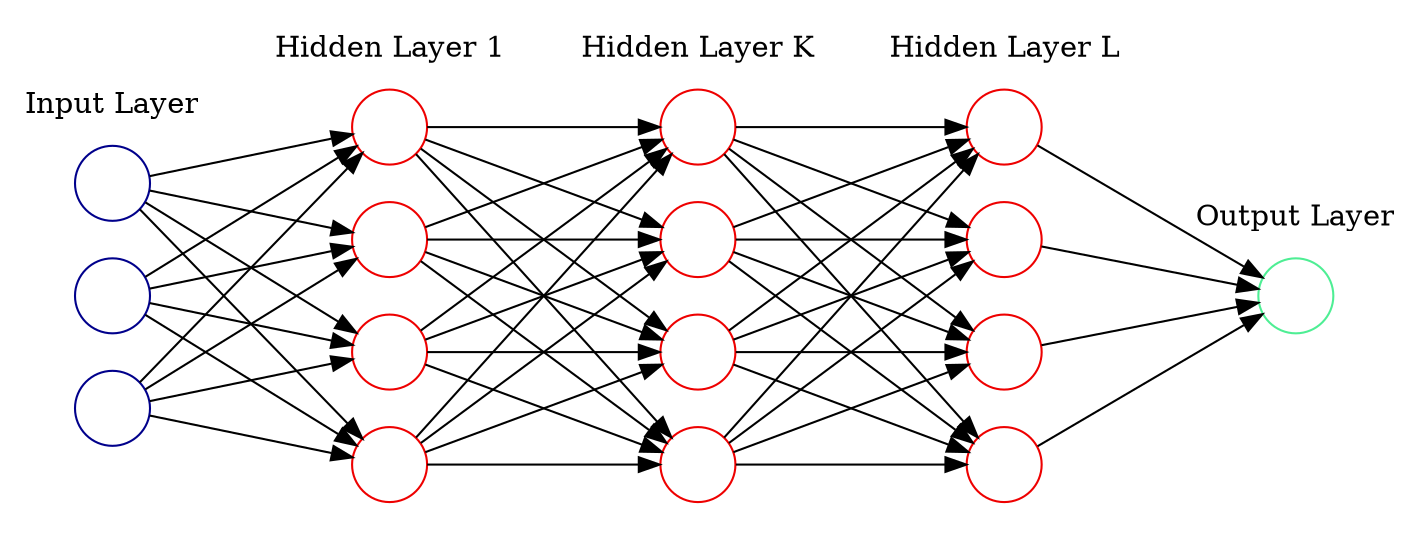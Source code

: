  digraph G {

        rankdir=LR
	splines=line
        
        node [fixedsize=true, label=""];

        subgraph cluster_0 {
		color=white;
		node [style=solid,color=blue4, shape=circle];
		x1 x2 x3;
		label = "Input Layer";
	}

	subgraph cluster_1 {
		color=white;
		node [style=solid,color=red2, shape=circle];
		a11 a12 a13 a14;
		label = "Hidden Layer 1";
	}
    subgraph cluster_2 {
		color=white;
		node [style=solid,color=red2, shape=circle];
		a21 a22 a23 a24;
		label = "Hidden Layer K";
	}
    subgraph cluster_3 {
		color=white;
		node [style=solid,color=red2, shape=circle];
		a31 a32 a33 a34;
		label = "Hidden Layer L";
	}
	subgraph cluster_4 {
		color=white;
		node [style=solid,color=seagreen2, shape=circle];
		O;
		label="Output Layer";
	}
        
        x1 -> a11;
        x1 -> a12;
        x1 -> a13;
        x1 -> a14;
        
        x2 -> a11;
        x2 -> a12;
        x2 -> a13;
        x2 -> a14;
        
        x3 -> a11;
        x3 -> a12;
        x3 -> a13;
        x3 -> a14;
        
        

        a11 -> a21
        a11 -> a22
        a11 -> a23
        a11 -> a24
        
        a12 -> a21
        a12 -> a22
        a12 -> a23
        a12 -> a24
        
        a13 -> a21
        a13 -> a22
        a13 -> a23
        a13 -> a24
        
        a14 -> a21
        a14 -> a22
        a14 -> a23
        a14 -> a24
        
        
        
        a21 -> a31
        a21 -> a32
        a21 -> a33
        a21 -> a34
        
        a22 -> a31
        a22 -> a32
        a22 -> a33
        a22 -> a34
        
        a23 -> a31
        a23 -> a32
        a23 -> a33
        a23 -> a34
        
        a24 -> a31
        a24 -> a32
        a24 -> a33
        a24 -> a34
        
        a31 -> O
        a32 -> O
        a33 -> O
        a34 -> O

}
